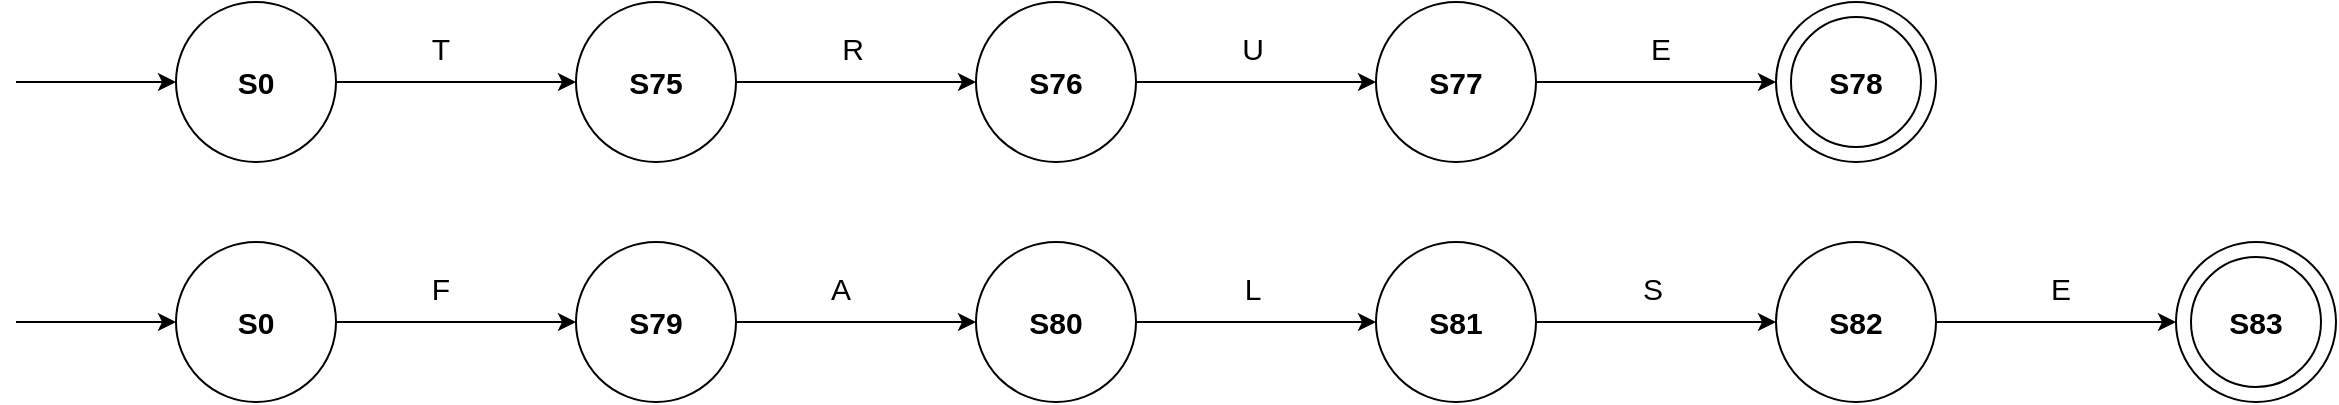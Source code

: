 <mxfile version="23.1.1" type="github">
  <diagram name="Page-1" id="FHhNf3-o_XPEZzVcZrpC">
    <mxGraphModel dx="1811" dy="546" grid="1" gridSize="10" guides="1" tooltips="1" connect="1" arrows="1" fold="1" page="1" pageScale="1" pageWidth="850" pageHeight="1100" math="0" shadow="0">
      <root>
        <mxCell id="0" />
        <mxCell id="1" parent="0" />
        <mxCell id="FZeziZsOu5JKOuhYpep6-1" value="" style="ellipse;whiteSpace=wrap;html=1;aspect=fixed;" vertex="1" parent="1">
          <mxGeometry y="160" width="80" height="80" as="geometry" />
        </mxCell>
        <mxCell id="FZeziZsOu5JKOuhYpep6-2" value="" style="ellipse;whiteSpace=wrap;html=1;aspect=fixed;" vertex="1" parent="1">
          <mxGeometry x="-400" y="160" width="80" height="80" as="geometry" />
        </mxCell>
        <mxCell id="FZeziZsOu5JKOuhYpep6-3" value="" style="endArrow=classic;html=1;rounded=0;entryX=0;entryY=0.5;entryDx=0;entryDy=0;exitX=1;exitY=0.5;exitDx=0;exitDy=0;" edge="1" parent="1" source="FZeziZsOu5JKOuhYpep6-13">
          <mxGeometry width="50" height="50" relative="1" as="geometry">
            <mxPoint x="-480" y="200" as="sourcePoint" />
            <mxPoint x="-400" y="200" as="targetPoint" />
          </mxGeometry>
        </mxCell>
        <mxCell id="FZeziZsOu5JKOuhYpep6-4" value="" style="endArrow=classic;html=1;rounded=0;entryX=0;entryY=0.5;entryDx=0;entryDy=0;exitX=1;exitY=0.5;exitDx=0;exitDy=0;" edge="1" parent="1" target="FZeziZsOu5JKOuhYpep6-1">
          <mxGeometry width="50" height="50" relative="1" as="geometry">
            <mxPoint x="-120" y="200" as="sourcePoint" />
            <mxPoint x="10" y="230" as="targetPoint" />
          </mxGeometry>
        </mxCell>
        <mxCell id="FZeziZsOu5JKOuhYpep6-5" value="&lt;b style=&quot;font-size: 15px;&quot;&gt;S75&lt;/b&gt;" style="text;html=1;strokeColor=none;fillColor=none;align=center;verticalAlign=middle;whiteSpace=wrap;rounded=0;fontSize=15;" vertex="1" parent="1">
          <mxGeometry x="-390" y="185" width="60" height="30" as="geometry" />
        </mxCell>
        <mxCell id="FZeziZsOu5JKOuhYpep6-6" value="&lt;b&gt;&lt;font style=&quot;font-size: 15px;&quot;&gt;S77&lt;/font&gt;&lt;/b&gt;" style="text;html=1;strokeColor=none;fillColor=none;align=center;verticalAlign=middle;whiteSpace=wrap;rounded=0;" vertex="1" parent="1">
          <mxGeometry x="10" y="185" width="60" height="30" as="geometry" />
        </mxCell>
        <mxCell id="FZeziZsOu5JKOuhYpep6-7" value="U" style="text;html=1;strokeColor=none;fillColor=none;align=center;verticalAlign=middle;whiteSpace=wrap;rounded=0;fontSize=15;" vertex="1" parent="1">
          <mxGeometry x="-114" y="167.5" width="105" height="30" as="geometry" />
        </mxCell>
        <mxCell id="FZeziZsOu5JKOuhYpep6-8" value="" style="ellipse;whiteSpace=wrap;html=1;aspect=fixed;" vertex="1" parent="1">
          <mxGeometry x="200" y="160" width="80" height="80" as="geometry" />
        </mxCell>
        <mxCell id="FZeziZsOu5JKOuhYpep6-9" value="" style="ellipse;whiteSpace=wrap;html=1;aspect=fixed;" vertex="1" parent="1">
          <mxGeometry x="207.5" y="167.5" width="65" height="65" as="geometry" />
        </mxCell>
        <mxCell id="FZeziZsOu5JKOuhYpep6-10" value="" style="endArrow=classic;html=1;rounded=0;entryX=0;entryY=0.5;entryDx=0;entryDy=0;exitX=1;exitY=0.5;exitDx=0;exitDy=0;" edge="1" parent="1" target="FZeziZsOu5JKOuhYpep6-8">
          <mxGeometry width="50" height="50" relative="1" as="geometry">
            <mxPoint x="80" y="200" as="sourcePoint" />
            <mxPoint x="210" y="230" as="targetPoint" />
          </mxGeometry>
        </mxCell>
        <mxCell id="FZeziZsOu5JKOuhYpep6-11" value="&lt;b&gt;&lt;font style=&quot;font-size: 15px;&quot;&gt;S78&lt;/font&gt;&lt;/b&gt;" style="text;html=1;strokeColor=none;fillColor=none;align=center;verticalAlign=middle;whiteSpace=wrap;rounded=0;" vertex="1" parent="1">
          <mxGeometry x="210" y="185" width="60" height="30" as="geometry" />
        </mxCell>
        <mxCell id="FZeziZsOu5JKOuhYpep6-12" value="E" style="text;html=1;strokeColor=none;fillColor=none;align=center;verticalAlign=middle;whiteSpace=wrap;rounded=0;fontSize=15;" vertex="1" parent="1">
          <mxGeometry x="90" y="167.5" width="105" height="30" as="geometry" />
        </mxCell>
        <mxCell id="FZeziZsOu5JKOuhYpep6-13" value="" style="ellipse;whiteSpace=wrap;html=1;aspect=fixed;" vertex="1" parent="1">
          <mxGeometry x="-600" y="160" width="80" height="80" as="geometry" />
        </mxCell>
        <mxCell id="FZeziZsOu5JKOuhYpep6-14" value="" style="endArrow=classic;html=1;rounded=0;entryX=0;entryY=0.5;entryDx=0;entryDy=0;" edge="1" parent="1">
          <mxGeometry width="50" height="50" relative="1" as="geometry">
            <mxPoint x="-680" y="200" as="sourcePoint" />
            <mxPoint x="-600" y="200" as="targetPoint" />
          </mxGeometry>
        </mxCell>
        <mxCell id="FZeziZsOu5JKOuhYpep6-15" value="&lt;b style=&quot;font-size: 15px;&quot;&gt;S0&lt;/b&gt;" style="text;html=1;strokeColor=none;fillColor=none;align=center;verticalAlign=middle;whiteSpace=wrap;rounded=0;fontSize=15;" vertex="1" parent="1">
          <mxGeometry x="-590" y="185" width="60" height="30" as="geometry" />
        </mxCell>
        <mxCell id="FZeziZsOu5JKOuhYpep6-16" value="T" style="text;html=1;strokeColor=none;fillColor=none;align=center;verticalAlign=middle;whiteSpace=wrap;rounded=0;fontSize=15;" vertex="1" parent="1">
          <mxGeometry x="-520" y="167.5" width="105" height="30" as="geometry" />
        </mxCell>
        <mxCell id="FZeziZsOu5JKOuhYpep6-17" value="" style="ellipse;whiteSpace=wrap;html=1;aspect=fixed;" vertex="1" parent="1">
          <mxGeometry x="-200" y="160" width="80" height="80" as="geometry" />
        </mxCell>
        <mxCell id="FZeziZsOu5JKOuhYpep6-18" value="" style="endArrow=classic;html=1;rounded=0;entryX=0;entryY=0.5;entryDx=0;entryDy=0;exitX=1;exitY=0.5;exitDx=0;exitDy=0;" edge="1" parent="1" target="FZeziZsOu5JKOuhYpep6-17">
          <mxGeometry width="50" height="50" relative="1" as="geometry">
            <mxPoint x="-320" y="200" as="sourcePoint" />
            <mxPoint x="-190" y="230" as="targetPoint" />
          </mxGeometry>
        </mxCell>
        <mxCell id="FZeziZsOu5JKOuhYpep6-19" value="&lt;b&gt;&lt;font style=&quot;font-size: 15px;&quot;&gt;S76&lt;/font&gt;&lt;/b&gt;" style="text;html=1;strokeColor=none;fillColor=none;align=center;verticalAlign=middle;whiteSpace=wrap;rounded=0;" vertex="1" parent="1">
          <mxGeometry x="-190" y="185" width="60" height="30" as="geometry" />
        </mxCell>
        <mxCell id="FZeziZsOu5JKOuhYpep6-20" value="R" style="text;html=1;strokeColor=none;fillColor=none;align=center;verticalAlign=middle;whiteSpace=wrap;rounded=0;fontSize=15;" vertex="1" parent="1">
          <mxGeometry x="-314" y="167.5" width="105" height="30" as="geometry" />
        </mxCell>
        <mxCell id="FZeziZsOu5JKOuhYpep6-21" value="" style="ellipse;whiteSpace=wrap;html=1;aspect=fixed;" vertex="1" parent="1">
          <mxGeometry x="200" y="280" width="80" height="80" as="geometry" />
        </mxCell>
        <mxCell id="FZeziZsOu5JKOuhYpep6-22" value="" style="ellipse;whiteSpace=wrap;html=1;aspect=fixed;" vertex="1" parent="1">
          <mxGeometry x="-200" y="280" width="80" height="80" as="geometry" />
        </mxCell>
        <mxCell id="FZeziZsOu5JKOuhYpep6-23" value="" style="endArrow=classic;html=1;rounded=0;entryX=0;entryY=0.5;entryDx=0;entryDy=0;exitX=1;exitY=0.5;exitDx=0;exitDy=0;" edge="1" parent="1" source="FZeziZsOu5JKOuhYpep6-33">
          <mxGeometry width="50" height="50" relative="1" as="geometry">
            <mxPoint x="-280" y="320" as="sourcePoint" />
            <mxPoint x="-200" y="320" as="targetPoint" />
          </mxGeometry>
        </mxCell>
        <mxCell id="FZeziZsOu5JKOuhYpep6-24" value="" style="endArrow=classic;html=1;rounded=0;entryX=0;entryY=0.5;entryDx=0;entryDy=0;exitX=1;exitY=0.5;exitDx=0;exitDy=0;" edge="1" parent="1" target="FZeziZsOu5JKOuhYpep6-21">
          <mxGeometry width="50" height="50" relative="1" as="geometry">
            <mxPoint x="80" y="320" as="sourcePoint" />
            <mxPoint x="210" y="350" as="targetPoint" />
          </mxGeometry>
        </mxCell>
        <mxCell id="FZeziZsOu5JKOuhYpep6-25" value="&lt;b style=&quot;font-size: 15px;&quot;&gt;S80&lt;/b&gt;" style="text;html=1;strokeColor=none;fillColor=none;align=center;verticalAlign=middle;whiteSpace=wrap;rounded=0;fontSize=15;" vertex="1" parent="1">
          <mxGeometry x="-190" y="305" width="60" height="30" as="geometry" />
        </mxCell>
        <mxCell id="FZeziZsOu5JKOuhYpep6-26" value="&lt;b&gt;&lt;font style=&quot;font-size: 15px;&quot;&gt;S82&lt;/font&gt;&lt;/b&gt;" style="text;html=1;strokeColor=none;fillColor=none;align=center;verticalAlign=middle;whiteSpace=wrap;rounded=0;" vertex="1" parent="1">
          <mxGeometry x="210" y="305" width="60" height="30" as="geometry" />
        </mxCell>
        <mxCell id="FZeziZsOu5JKOuhYpep6-27" value="S" style="text;html=1;strokeColor=none;fillColor=none;align=center;verticalAlign=middle;whiteSpace=wrap;rounded=0;fontSize=15;" vertex="1" parent="1">
          <mxGeometry x="86" y="287.5" width="105" height="30" as="geometry" />
        </mxCell>
        <mxCell id="FZeziZsOu5JKOuhYpep6-28" value="" style="ellipse;whiteSpace=wrap;html=1;aspect=fixed;" vertex="1" parent="1">
          <mxGeometry x="400" y="280" width="80" height="80" as="geometry" />
        </mxCell>
        <mxCell id="FZeziZsOu5JKOuhYpep6-29" value="" style="ellipse;whiteSpace=wrap;html=1;aspect=fixed;" vertex="1" parent="1">
          <mxGeometry x="407.5" y="287.5" width="65" height="65" as="geometry" />
        </mxCell>
        <mxCell id="FZeziZsOu5JKOuhYpep6-30" value="" style="endArrow=classic;html=1;rounded=0;entryX=0;entryY=0.5;entryDx=0;entryDy=0;exitX=1;exitY=0.5;exitDx=0;exitDy=0;" edge="1" parent="1" target="FZeziZsOu5JKOuhYpep6-28">
          <mxGeometry width="50" height="50" relative="1" as="geometry">
            <mxPoint x="280" y="320" as="sourcePoint" />
            <mxPoint x="410" y="350" as="targetPoint" />
          </mxGeometry>
        </mxCell>
        <mxCell id="FZeziZsOu5JKOuhYpep6-31" value="&lt;b&gt;&lt;font style=&quot;font-size: 15px;&quot;&gt;S83&lt;/font&gt;&lt;/b&gt;" style="text;html=1;strokeColor=none;fillColor=none;align=center;verticalAlign=middle;whiteSpace=wrap;rounded=0;" vertex="1" parent="1">
          <mxGeometry x="410" y="305" width="60" height="30" as="geometry" />
        </mxCell>
        <mxCell id="FZeziZsOu5JKOuhYpep6-32" value="E" style="text;html=1;strokeColor=none;fillColor=none;align=center;verticalAlign=middle;whiteSpace=wrap;rounded=0;fontSize=15;" vertex="1" parent="1">
          <mxGeometry x="290" y="287.5" width="105" height="30" as="geometry" />
        </mxCell>
        <mxCell id="FZeziZsOu5JKOuhYpep6-33" value="" style="ellipse;whiteSpace=wrap;html=1;aspect=fixed;" vertex="1" parent="1">
          <mxGeometry x="-400" y="280" width="80" height="80" as="geometry" />
        </mxCell>
        <mxCell id="FZeziZsOu5JKOuhYpep6-34" value="" style="endArrow=classic;html=1;rounded=0;entryX=0;entryY=0.5;entryDx=0;entryDy=0;" edge="1" parent="1">
          <mxGeometry width="50" height="50" relative="1" as="geometry">
            <mxPoint x="-520" y="320" as="sourcePoint" />
            <mxPoint x="-400" y="320" as="targetPoint" />
          </mxGeometry>
        </mxCell>
        <mxCell id="FZeziZsOu5JKOuhYpep6-35" value="&lt;b style=&quot;font-size: 15px;&quot;&gt;S79&lt;/b&gt;" style="text;html=1;strokeColor=none;fillColor=none;align=center;verticalAlign=middle;whiteSpace=wrap;rounded=0;fontSize=15;" vertex="1" parent="1">
          <mxGeometry x="-390" y="305" width="60" height="30" as="geometry" />
        </mxCell>
        <mxCell id="FZeziZsOu5JKOuhYpep6-36" value="A" style="text;html=1;strokeColor=none;fillColor=none;align=center;verticalAlign=middle;whiteSpace=wrap;rounded=0;fontSize=15;" vertex="1" parent="1">
          <mxGeometry x="-320" y="287.5" width="105" height="30" as="geometry" />
        </mxCell>
        <mxCell id="FZeziZsOu5JKOuhYpep6-37" value="" style="ellipse;whiteSpace=wrap;html=1;aspect=fixed;" vertex="1" parent="1">
          <mxGeometry y="280" width="80" height="80" as="geometry" />
        </mxCell>
        <mxCell id="FZeziZsOu5JKOuhYpep6-38" value="" style="endArrow=classic;html=1;rounded=0;entryX=0;entryY=0.5;entryDx=0;entryDy=0;exitX=1;exitY=0.5;exitDx=0;exitDy=0;" edge="1" parent="1" target="FZeziZsOu5JKOuhYpep6-37">
          <mxGeometry width="50" height="50" relative="1" as="geometry">
            <mxPoint x="-120" y="320" as="sourcePoint" />
            <mxPoint x="10" y="350" as="targetPoint" />
          </mxGeometry>
        </mxCell>
        <mxCell id="FZeziZsOu5JKOuhYpep6-39" value="&lt;b&gt;&lt;font style=&quot;font-size: 15px;&quot;&gt;S81&lt;/font&gt;&lt;/b&gt;" style="text;html=1;strokeColor=none;fillColor=none;align=center;verticalAlign=middle;whiteSpace=wrap;rounded=0;" vertex="1" parent="1">
          <mxGeometry x="10" y="305" width="60" height="30" as="geometry" />
        </mxCell>
        <mxCell id="FZeziZsOu5JKOuhYpep6-40" value="L" style="text;html=1;strokeColor=none;fillColor=none;align=center;verticalAlign=middle;whiteSpace=wrap;rounded=0;fontSize=15;" vertex="1" parent="1">
          <mxGeometry x="-114" y="287.5" width="105" height="30" as="geometry" />
        </mxCell>
        <mxCell id="FZeziZsOu5JKOuhYpep6-41" value="" style="ellipse;whiteSpace=wrap;html=1;aspect=fixed;" vertex="1" parent="1">
          <mxGeometry x="-600" y="280" width="80" height="80" as="geometry" />
        </mxCell>
        <mxCell id="FZeziZsOu5JKOuhYpep6-42" value="" style="endArrow=classic;html=1;rounded=0;entryX=0;entryY=0.5;entryDx=0;entryDy=0;" edge="1" parent="1">
          <mxGeometry width="50" height="50" relative="1" as="geometry">
            <mxPoint x="-680" y="320" as="sourcePoint" />
            <mxPoint x="-600" y="320" as="targetPoint" />
          </mxGeometry>
        </mxCell>
        <mxCell id="FZeziZsOu5JKOuhYpep6-43" value="&lt;b style=&quot;font-size: 15px;&quot;&gt;S0&lt;/b&gt;" style="text;html=1;strokeColor=none;fillColor=none;align=center;verticalAlign=middle;whiteSpace=wrap;rounded=0;fontSize=15;" vertex="1" parent="1">
          <mxGeometry x="-590" y="305" width="60" height="30" as="geometry" />
        </mxCell>
        <mxCell id="FZeziZsOu5JKOuhYpep6-44" value="F" style="text;html=1;strokeColor=none;fillColor=none;align=center;verticalAlign=middle;whiteSpace=wrap;rounded=0;fontSize=15;" vertex="1" parent="1">
          <mxGeometry x="-520" y="287.5" width="105" height="30" as="geometry" />
        </mxCell>
      </root>
    </mxGraphModel>
  </diagram>
</mxfile>
